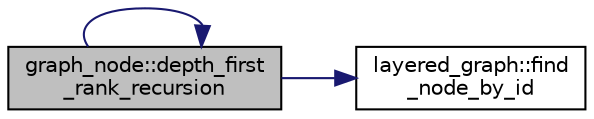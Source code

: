 digraph "graph_node::depth_first_rank_recursion"
{
  edge [fontname="Helvetica",fontsize="10",labelfontname="Helvetica",labelfontsize="10"];
  node [fontname="Helvetica",fontsize="10",shape=record];
  rankdir="LR";
  Node206 [label="graph_node::depth_first\l_rank_recursion",height=0.2,width=0.4,color="black", fillcolor="grey75", style="filled", fontcolor="black"];
  Node206 -> Node207 [color="midnightblue",fontsize="10",style="solid",fontname="Helvetica"];
  Node207 [label="layered_graph::find\l_node_by_id",height=0.2,width=0.4,color="black", fillcolor="white", style="filled",URL="$da/db1/classlayered__graph.html#a380a87fc8f87f526f71e13670fe5ef12"];
  Node206 -> Node206 [color="midnightblue",fontsize="10",style="solid",fontname="Helvetica"];
}
